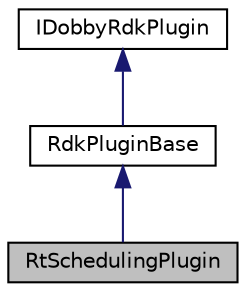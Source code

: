 digraph "RtSchedulingPlugin"
{
 // LATEX_PDF_SIZE
  edge [fontname="Helvetica",fontsize="10",labelfontname="Helvetica",labelfontsize="10"];
  node [fontname="Helvetica",fontsize="10",shape=record];
  Node1 [label="RtSchedulingPlugin",height=0.2,width=0.4,color="black", fillcolor="grey75", style="filled", fontcolor="black",tooltip="Dobby RtScheduling plugin."];
  Node2 -> Node1 [dir="back",color="midnightblue",fontsize="10",style="solid",fontname="Helvetica"];
  Node2 [label="RdkPluginBase",height=0.2,width=0.4,color="black", fillcolor="white", style="filled",URL="$classRdkPluginBase.html",tooltip="Basic object that provides the default overrides for a plugin."];
  Node3 -> Node2 [dir="back",color="midnightblue",fontsize="10",style="solid",fontname="Helvetica"];
  Node3 [label="IDobbyRdkPlugin",height=0.2,width=0.4,color="black", fillcolor="white", style="filled",URL="$classIDobbyRdkPlugin.html",tooltip="Interface that plugin libraries have to implement."];
}
